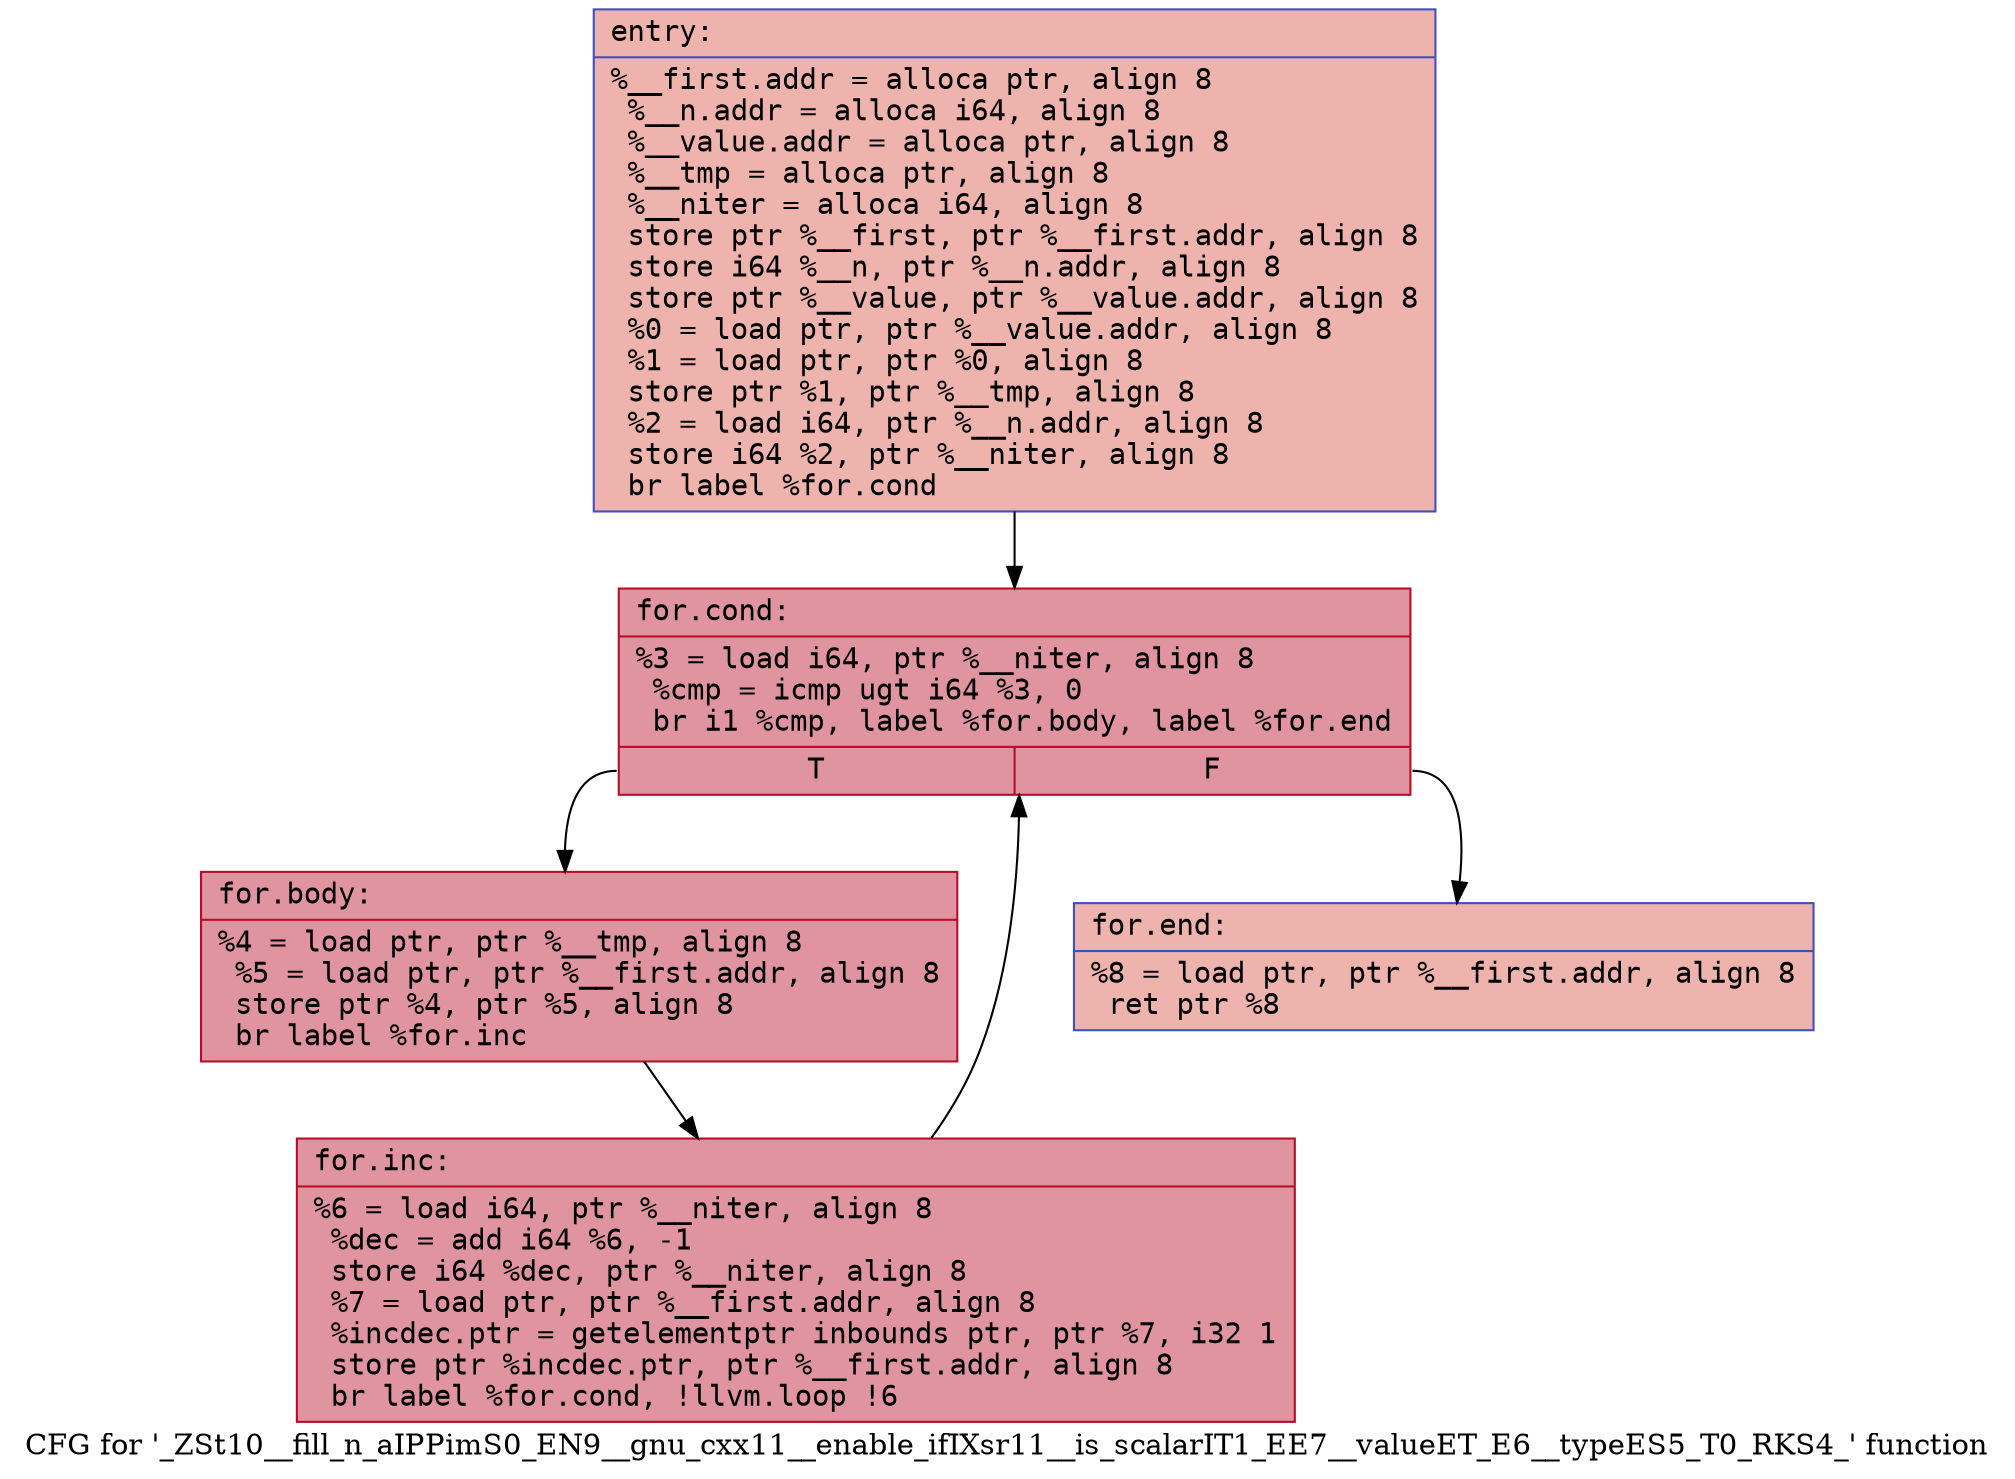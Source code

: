 digraph "CFG for '_ZSt10__fill_n_aIPPimS0_EN9__gnu_cxx11__enable_ifIXsr11__is_scalarIT1_EE7__valueET_E6__typeES5_T0_RKS4_' function" {
	label="CFG for '_ZSt10__fill_n_aIPPimS0_EN9__gnu_cxx11__enable_ifIXsr11__is_scalarIT1_EE7__valueET_E6__typeES5_T0_RKS4_' function";

	Node0x56285ad68970 [shape=record,color="#3d50c3ff", style=filled, fillcolor="#d6524470" fontname="Courier",label="{entry:\l|  %__first.addr = alloca ptr, align 8\l  %__n.addr = alloca i64, align 8\l  %__value.addr = alloca ptr, align 8\l  %__tmp = alloca ptr, align 8\l  %__niter = alloca i64, align 8\l  store ptr %__first, ptr %__first.addr, align 8\l  store i64 %__n, ptr %__n.addr, align 8\l  store ptr %__value, ptr %__value.addr, align 8\l  %0 = load ptr, ptr %__value.addr, align 8\l  %1 = load ptr, ptr %0, align 8\l  store ptr %1, ptr %__tmp, align 8\l  %2 = load i64, ptr %__n.addr, align 8\l  store i64 %2, ptr %__niter, align 8\l  br label %for.cond\l}"];
	Node0x56285ad68970 -> Node0x56285ad69100[tooltip="entry -> for.cond\nProbability 100.00%" ];
	Node0x56285ad69100 [shape=record,color="#b70d28ff", style=filled, fillcolor="#b70d2870" fontname="Courier",label="{for.cond:\l|  %3 = load i64, ptr %__niter, align 8\l  %cmp = icmp ugt i64 %3, 0\l  br i1 %cmp, label %for.body, label %for.end\l|{<s0>T|<s1>F}}"];
	Node0x56285ad69100:s0 -> Node0x56285ad692b0[tooltip="for.cond -> for.body\nProbability 96.88%" ];
	Node0x56285ad69100:s1 -> Node0x56285ad69330[tooltip="for.cond -> for.end\nProbability 3.12%" ];
	Node0x56285ad692b0 [shape=record,color="#b70d28ff", style=filled, fillcolor="#b70d2870" fontname="Courier",label="{for.body:\l|  %4 = load ptr, ptr %__tmp, align 8\l  %5 = load ptr, ptr %__first.addr, align 8\l  store ptr %4, ptr %5, align 8\l  br label %for.inc\l}"];
	Node0x56285ad692b0 -> Node0x56285ad69790[tooltip="for.body -> for.inc\nProbability 100.00%" ];
	Node0x56285ad69790 [shape=record,color="#b70d28ff", style=filled, fillcolor="#b70d2870" fontname="Courier",label="{for.inc:\l|  %6 = load i64, ptr %__niter, align 8\l  %dec = add i64 %6, -1\l  store i64 %dec, ptr %__niter, align 8\l  %7 = load ptr, ptr %__first.addr, align 8\l  %incdec.ptr = getelementptr inbounds ptr, ptr %7, i32 1\l  store ptr %incdec.ptr, ptr %__first.addr, align 8\l  br label %for.cond, !llvm.loop !6\l}"];
	Node0x56285ad69790 -> Node0x56285ad69100[tooltip="for.inc -> for.cond\nProbability 100.00%" ];
	Node0x56285ad69330 [shape=record,color="#3d50c3ff", style=filled, fillcolor="#d6524470" fontname="Courier",label="{for.end:\l|  %8 = load ptr, ptr %__first.addr, align 8\l  ret ptr %8\l}"];
}
